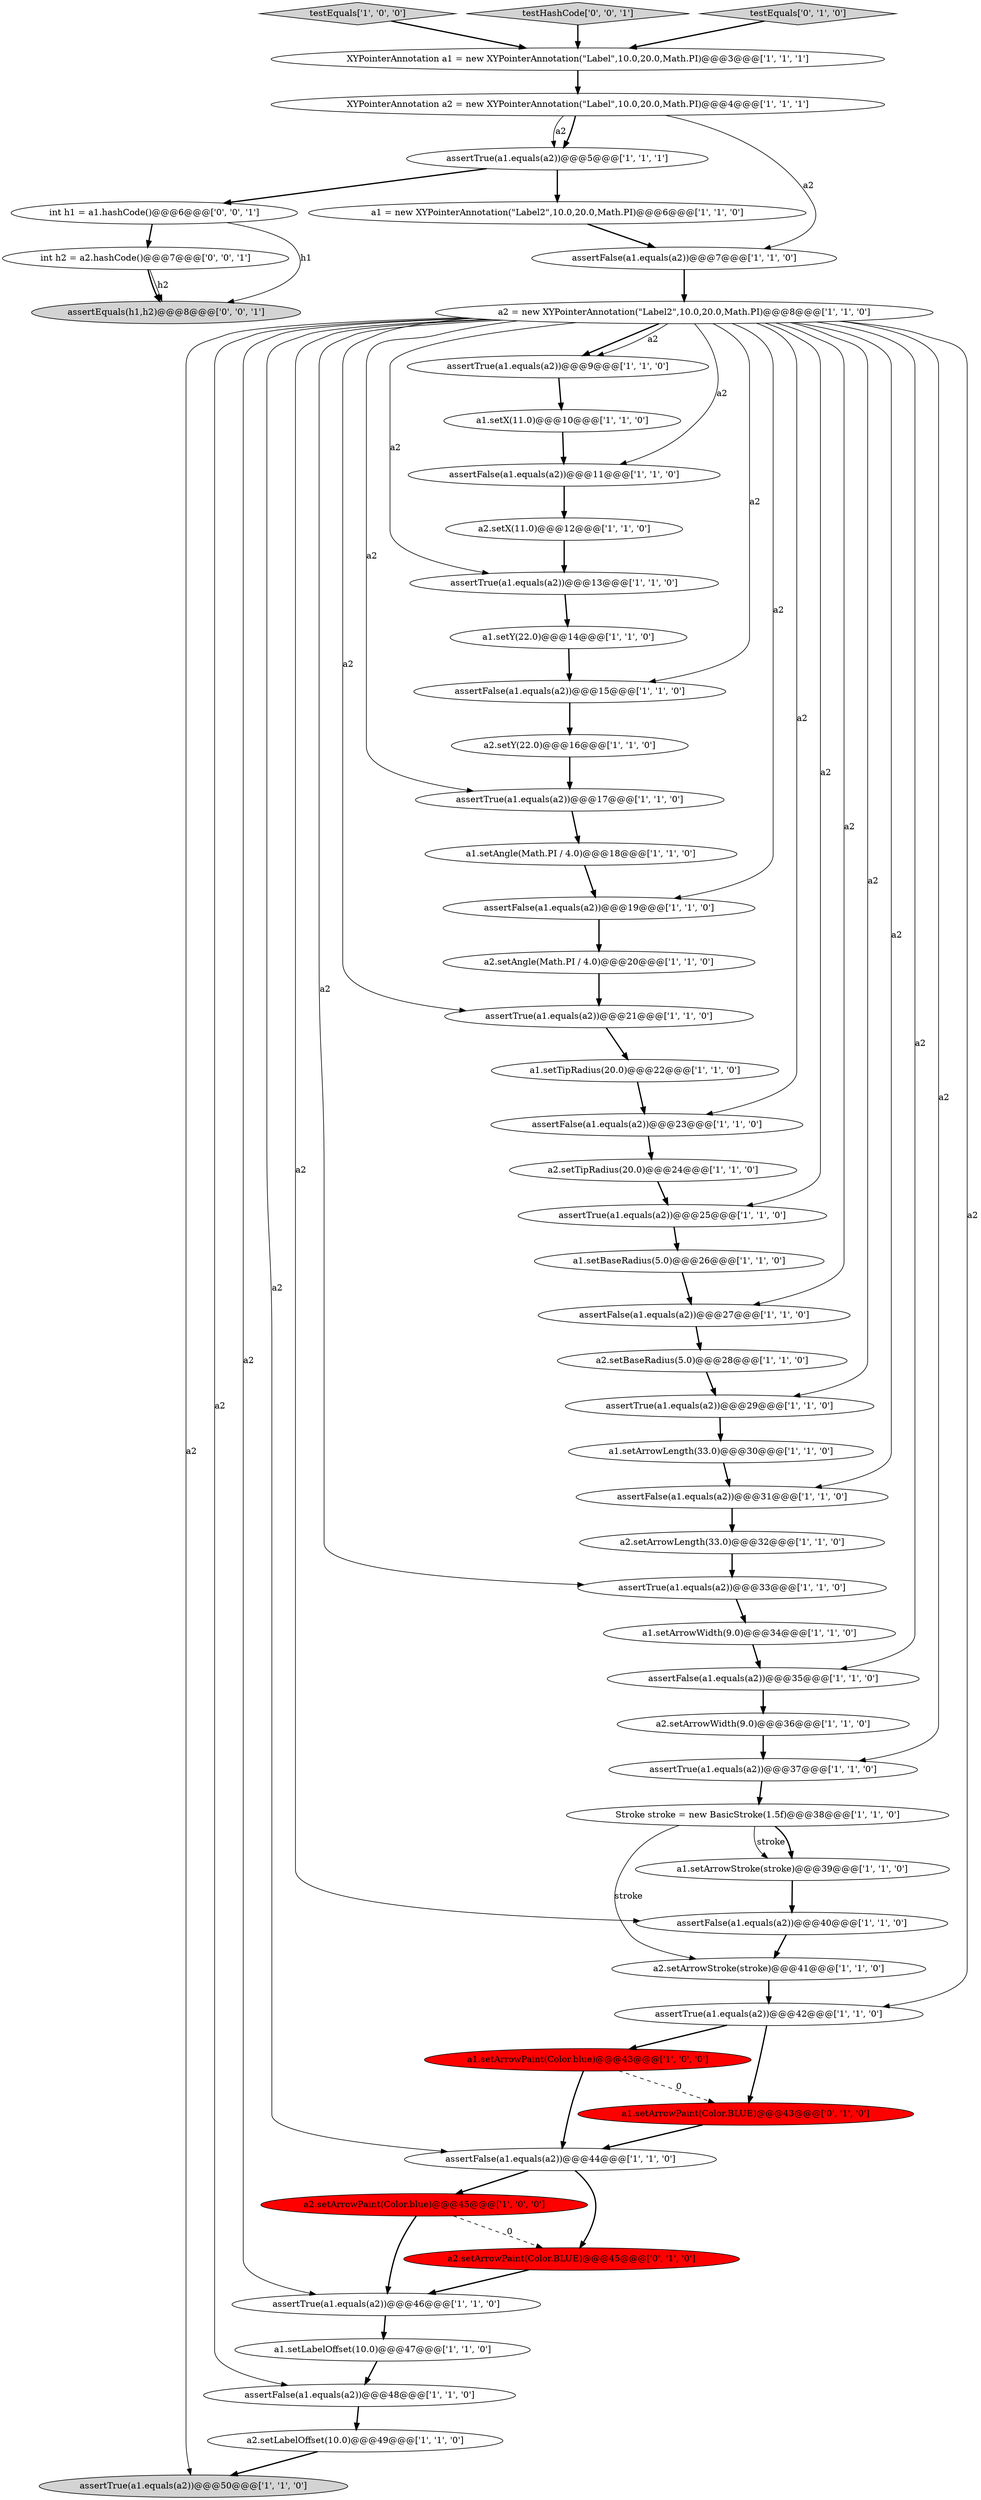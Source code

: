 digraph {
43 [style = filled, label = "a1.setArrowLength(33.0)@@@30@@@['1', '1', '0']", fillcolor = white, shape = ellipse image = "AAA0AAABBB1BBB"];
41 [style = filled, label = "a1.setX(11.0)@@@10@@@['1', '1', '0']", fillcolor = white, shape = ellipse image = "AAA0AAABBB1BBB"];
4 [style = filled, label = "assertFalse(a1.equals(a2))@@@23@@@['1', '1', '0']", fillcolor = white, shape = ellipse image = "AAA0AAABBB1BBB"];
48 [style = filled, label = "a1.setY(22.0)@@@14@@@['1', '1', '0']", fillcolor = white, shape = ellipse image = "AAA0AAABBB1BBB"];
45 [style = filled, label = "assertTrue(a1.equals(a2))@@@13@@@['1', '1', '0']", fillcolor = white, shape = ellipse image = "AAA0AAABBB1BBB"];
14 [style = filled, label = "XYPointerAnnotation a1 = new XYPointerAnnotation(\"Label\",10.0,20.0,Math.PI)@@@3@@@['1', '1', '1']", fillcolor = white, shape = ellipse image = "AAA0AAABBB1BBB"];
7 [style = filled, label = "Stroke stroke = new BasicStroke(1.5f)@@@38@@@['1', '1', '0']", fillcolor = white, shape = ellipse image = "AAA0AAABBB1BBB"];
52 [style = filled, label = "assertEquals(h1,h2)@@@8@@@['0', '0', '1']", fillcolor = lightgray, shape = ellipse image = "AAA0AAABBB3BBB"];
30 [style = filled, label = "assertTrue(a1.equals(a2))@@@25@@@['1', '1', '0']", fillcolor = white, shape = ellipse image = "AAA0AAABBB1BBB"];
46 [style = filled, label = "assertFalse(a1.equals(a2))@@@11@@@['1', '1', '0']", fillcolor = white, shape = ellipse image = "AAA0AAABBB1BBB"];
5 [style = filled, label = "a1.setTipRadius(20.0)@@@22@@@['1', '1', '0']", fillcolor = white, shape = ellipse image = "AAA0AAABBB1BBB"];
19 [style = filled, label = "assertTrue(a1.equals(a2))@@@17@@@['1', '1', '0']", fillcolor = white, shape = ellipse image = "AAA0AAABBB1BBB"];
6 [style = filled, label = "a2.setArrowStroke(stroke)@@@41@@@['1', '1', '0']", fillcolor = white, shape = ellipse image = "AAA0AAABBB1BBB"];
40 [style = filled, label = "a1.setArrowStroke(stroke)@@@39@@@['1', '1', '0']", fillcolor = white, shape = ellipse image = "AAA0AAABBB1BBB"];
17 [style = filled, label = "a2.setBaseRadius(5.0)@@@28@@@['1', '1', '0']", fillcolor = white, shape = ellipse image = "AAA0AAABBB1BBB"];
29 [style = filled, label = "assertTrue(a1.equals(a2))@@@9@@@['1', '1', '0']", fillcolor = white, shape = ellipse image = "AAA0AAABBB1BBB"];
0 [style = filled, label = "testEquals['1', '0', '0']", fillcolor = lightgray, shape = diamond image = "AAA0AAABBB1BBB"];
27 [style = filled, label = "assertFalse(a1.equals(a2))@@@7@@@['1', '1', '0']", fillcolor = white, shape = ellipse image = "AAA0AAABBB1BBB"];
16 [style = filled, label = "assertFalse(a1.equals(a2))@@@35@@@['1', '1', '0']", fillcolor = white, shape = ellipse image = "AAA0AAABBB1BBB"];
28 [style = filled, label = "a1.setLabelOffset(10.0)@@@47@@@['1', '1', '0']", fillcolor = white, shape = ellipse image = "AAA0AAABBB1BBB"];
21 [style = filled, label = "assertFalse(a1.equals(a2))@@@48@@@['1', '1', '0']", fillcolor = white, shape = ellipse image = "AAA0AAABBB1BBB"];
53 [style = filled, label = "testHashCode['0', '0', '1']", fillcolor = lightgray, shape = diamond image = "AAA0AAABBB3BBB"];
50 [style = filled, label = "a1.setArrowPaint(Color.BLUE)@@@43@@@['0', '1', '0']", fillcolor = red, shape = ellipse image = "AAA1AAABBB2BBB"];
15 [style = filled, label = "a1.setBaseRadius(5.0)@@@26@@@['1', '1', '0']", fillcolor = white, shape = ellipse image = "AAA0AAABBB1BBB"];
20 [style = filled, label = "assertTrue(a1.equals(a2))@@@5@@@['1', '1', '1']", fillcolor = white, shape = ellipse image = "AAA0AAABBB1BBB"];
26 [style = filled, label = "assertTrue(a1.equals(a2))@@@50@@@['1', '1', '0']", fillcolor = lightgray, shape = ellipse image = "AAA0AAABBB1BBB"];
13 [style = filled, label = "a1.setAngle(Math.PI / 4.0)@@@18@@@['1', '1', '0']", fillcolor = white, shape = ellipse image = "AAA0AAABBB1BBB"];
44 [style = filled, label = "a1.setArrowPaint(Color.blue)@@@43@@@['1', '0', '0']", fillcolor = red, shape = ellipse image = "AAA1AAABBB1BBB"];
11 [style = filled, label = "a2.setTipRadius(20.0)@@@24@@@['1', '1', '0']", fillcolor = white, shape = ellipse image = "AAA0AAABBB1BBB"];
39 [style = filled, label = "assertFalse(a1.equals(a2))@@@31@@@['1', '1', '0']", fillcolor = white, shape = ellipse image = "AAA0AAABBB1BBB"];
24 [style = filled, label = "assertFalse(a1.equals(a2))@@@19@@@['1', '1', '0']", fillcolor = white, shape = ellipse image = "AAA0AAABBB1BBB"];
54 [style = filled, label = "int h1 = a1.hashCode()@@@6@@@['0', '0', '1']", fillcolor = white, shape = ellipse image = "AAA0AAABBB3BBB"];
38 [style = filled, label = "assertFalse(a1.equals(a2))@@@44@@@['1', '1', '0']", fillcolor = white, shape = ellipse image = "AAA0AAABBB1BBB"];
3 [style = filled, label = "assertTrue(a1.equals(a2))@@@21@@@['1', '1', '0']", fillcolor = white, shape = ellipse image = "AAA0AAABBB1BBB"];
23 [style = filled, label = "assertFalse(a1.equals(a2))@@@15@@@['1', '1', '0']", fillcolor = white, shape = ellipse image = "AAA0AAABBB1BBB"];
31 [style = filled, label = "a1 = new XYPointerAnnotation(\"Label2\",10.0,20.0,Math.PI)@@@6@@@['1', '1', '0']", fillcolor = white, shape = ellipse image = "AAA0AAABBB1BBB"];
42 [style = filled, label = "a2 = new XYPointerAnnotation(\"Label2\",10.0,20.0,Math.PI)@@@8@@@['1', '1', '0']", fillcolor = white, shape = ellipse image = "AAA0AAABBB1BBB"];
10 [style = filled, label = "assertTrue(a1.equals(a2))@@@46@@@['1', '1', '0']", fillcolor = white, shape = ellipse image = "AAA0AAABBB1BBB"];
34 [style = filled, label = "assertTrue(a1.equals(a2))@@@42@@@['1', '1', '0']", fillcolor = white, shape = ellipse image = "AAA0AAABBB1BBB"];
49 [style = filled, label = "a2.setArrowPaint(Color.BLUE)@@@45@@@['0', '1', '0']", fillcolor = red, shape = ellipse image = "AAA1AAABBB2BBB"];
22 [style = filled, label = "assertFalse(a1.equals(a2))@@@40@@@['1', '1', '0']", fillcolor = white, shape = ellipse image = "AAA0AAABBB1BBB"];
1 [style = filled, label = "XYPointerAnnotation a2 = new XYPointerAnnotation(\"Label\",10.0,20.0,Math.PI)@@@4@@@['1', '1', '1']", fillcolor = white, shape = ellipse image = "AAA0AAABBB1BBB"];
35 [style = filled, label = "assertFalse(a1.equals(a2))@@@27@@@['1', '1', '0']", fillcolor = white, shape = ellipse image = "AAA0AAABBB1BBB"];
36 [style = filled, label = "assertTrue(a1.equals(a2))@@@29@@@['1', '1', '0']", fillcolor = white, shape = ellipse image = "AAA0AAABBB1BBB"];
2 [style = filled, label = "a1.setArrowWidth(9.0)@@@34@@@['1', '1', '0']", fillcolor = white, shape = ellipse image = "AAA0AAABBB1BBB"];
18 [style = filled, label = "a2.setArrowLength(33.0)@@@32@@@['1', '1', '0']", fillcolor = white, shape = ellipse image = "AAA0AAABBB1BBB"];
37 [style = filled, label = "assertTrue(a1.equals(a2))@@@33@@@['1', '1', '0']", fillcolor = white, shape = ellipse image = "AAA0AAABBB1BBB"];
25 [style = filled, label = "a2.setArrowWidth(9.0)@@@36@@@['1', '1', '0']", fillcolor = white, shape = ellipse image = "AAA0AAABBB1BBB"];
12 [style = filled, label = "a2.setY(22.0)@@@16@@@['1', '1', '0']", fillcolor = white, shape = ellipse image = "AAA0AAABBB1BBB"];
55 [style = filled, label = "int h2 = a2.hashCode()@@@7@@@['0', '0', '1']", fillcolor = white, shape = ellipse image = "AAA0AAABBB3BBB"];
51 [style = filled, label = "testEquals['0', '1', '0']", fillcolor = lightgray, shape = diamond image = "AAA0AAABBB2BBB"];
32 [style = filled, label = "a2.setLabelOffset(10.0)@@@49@@@['1', '1', '0']", fillcolor = white, shape = ellipse image = "AAA0AAABBB1BBB"];
33 [style = filled, label = "a2.setX(11.0)@@@12@@@['1', '1', '0']", fillcolor = white, shape = ellipse image = "AAA0AAABBB1BBB"];
47 [style = filled, label = "a2.setArrowPaint(Color.blue)@@@45@@@['1', '0', '0']", fillcolor = red, shape = ellipse image = "AAA1AAABBB1BBB"];
8 [style = filled, label = "a2.setAngle(Math.PI / 4.0)@@@20@@@['1', '1', '0']", fillcolor = white, shape = ellipse image = "AAA0AAABBB1BBB"];
9 [style = filled, label = "assertTrue(a1.equals(a2))@@@37@@@['1', '1', '0']", fillcolor = white, shape = ellipse image = "AAA0AAABBB1BBB"];
54->55 [style = bold, label=""];
1->20 [style = bold, label=""];
47->10 [style = bold, label=""];
9->7 [style = bold, label=""];
34->50 [style = bold, label=""];
45->48 [style = bold, label=""];
42->29 [style = bold, label=""];
39->18 [style = bold, label=""];
17->36 [style = bold, label=""];
42->16 [style = solid, label="a2"];
3->5 [style = bold, label=""];
28->21 [style = bold, label=""];
0->14 [style = bold, label=""];
38->49 [style = bold, label=""];
49->10 [style = bold, label=""];
7->40 [style = solid, label="stroke"];
42->37 [style = solid, label="a2"];
40->22 [style = bold, label=""];
33->45 [style = bold, label=""];
23->12 [style = bold, label=""];
47->49 [style = dashed, label="0"];
42->45 [style = solid, label="a2"];
2->16 [style = bold, label=""];
42->38 [style = solid, label="a2"];
44->50 [style = dashed, label="0"];
42->26 [style = solid, label="a2"];
42->10 [style = solid, label="a2"];
20->31 [style = bold, label=""];
32->26 [style = bold, label=""];
15->35 [style = bold, label=""];
44->38 [style = bold, label=""];
1->20 [style = solid, label="a2"];
42->36 [style = solid, label="a2"];
51->14 [style = bold, label=""];
42->39 [style = solid, label="a2"];
19->13 [style = bold, label=""];
42->19 [style = solid, label="a2"];
31->27 [style = bold, label=""];
7->6 [style = solid, label="stroke"];
46->33 [style = bold, label=""];
35->17 [style = bold, label=""];
38->47 [style = bold, label=""];
41->46 [style = bold, label=""];
24->8 [style = bold, label=""];
42->34 [style = solid, label="a2"];
42->46 [style = solid, label="a2"];
11->30 [style = bold, label=""];
30->15 [style = bold, label=""];
22->6 [style = bold, label=""];
36->43 [style = bold, label=""];
18->37 [style = bold, label=""];
13->24 [style = bold, label=""];
42->21 [style = solid, label="a2"];
6->34 [style = bold, label=""];
55->52 [style = solid, label="h2"];
42->30 [style = solid, label="a2"];
25->9 [style = bold, label=""];
8->3 [style = bold, label=""];
42->3 [style = solid, label="a2"];
42->24 [style = solid, label="a2"];
42->29 [style = solid, label="a2"];
42->23 [style = solid, label="a2"];
53->14 [style = bold, label=""];
48->23 [style = bold, label=""];
5->4 [style = bold, label=""];
34->44 [style = bold, label=""];
20->54 [style = bold, label=""];
37->2 [style = bold, label=""];
55->52 [style = bold, label=""];
43->39 [style = bold, label=""];
7->40 [style = bold, label=""];
10->28 [style = bold, label=""];
54->52 [style = solid, label="h1"];
29->41 [style = bold, label=""];
42->22 [style = solid, label="a2"];
42->35 [style = solid, label="a2"];
16->25 [style = bold, label=""];
1->27 [style = solid, label="a2"];
14->1 [style = bold, label=""];
27->42 [style = bold, label=""];
50->38 [style = bold, label=""];
21->32 [style = bold, label=""];
42->4 [style = solid, label="a2"];
12->19 [style = bold, label=""];
4->11 [style = bold, label=""];
42->9 [style = solid, label="a2"];
}
